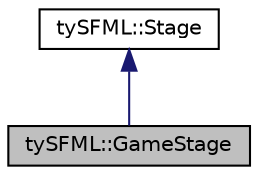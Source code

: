 digraph "tySFML::GameStage"
{
  edge [fontname="Helvetica",fontsize="10",labelfontname="Helvetica",labelfontsize="10"];
  node [fontname="Helvetica",fontsize="10",shape=record];
  Node1 [label="tySFML::GameStage",height=0.2,width=0.4,color="black", fillcolor="grey75", style="filled", fontcolor="black"];
  Node2 -> Node1 [dir="back",color="midnightblue",fontsize="10",style="solid"];
  Node2 [label="tySFML::Stage",height=0.2,width=0.4,color="black", fillcolor="white", style="filled",URL="$classty_s_f_m_l_1_1_stage.html",tooltip="Represents a Stage, a certain part of the game. "];
}

